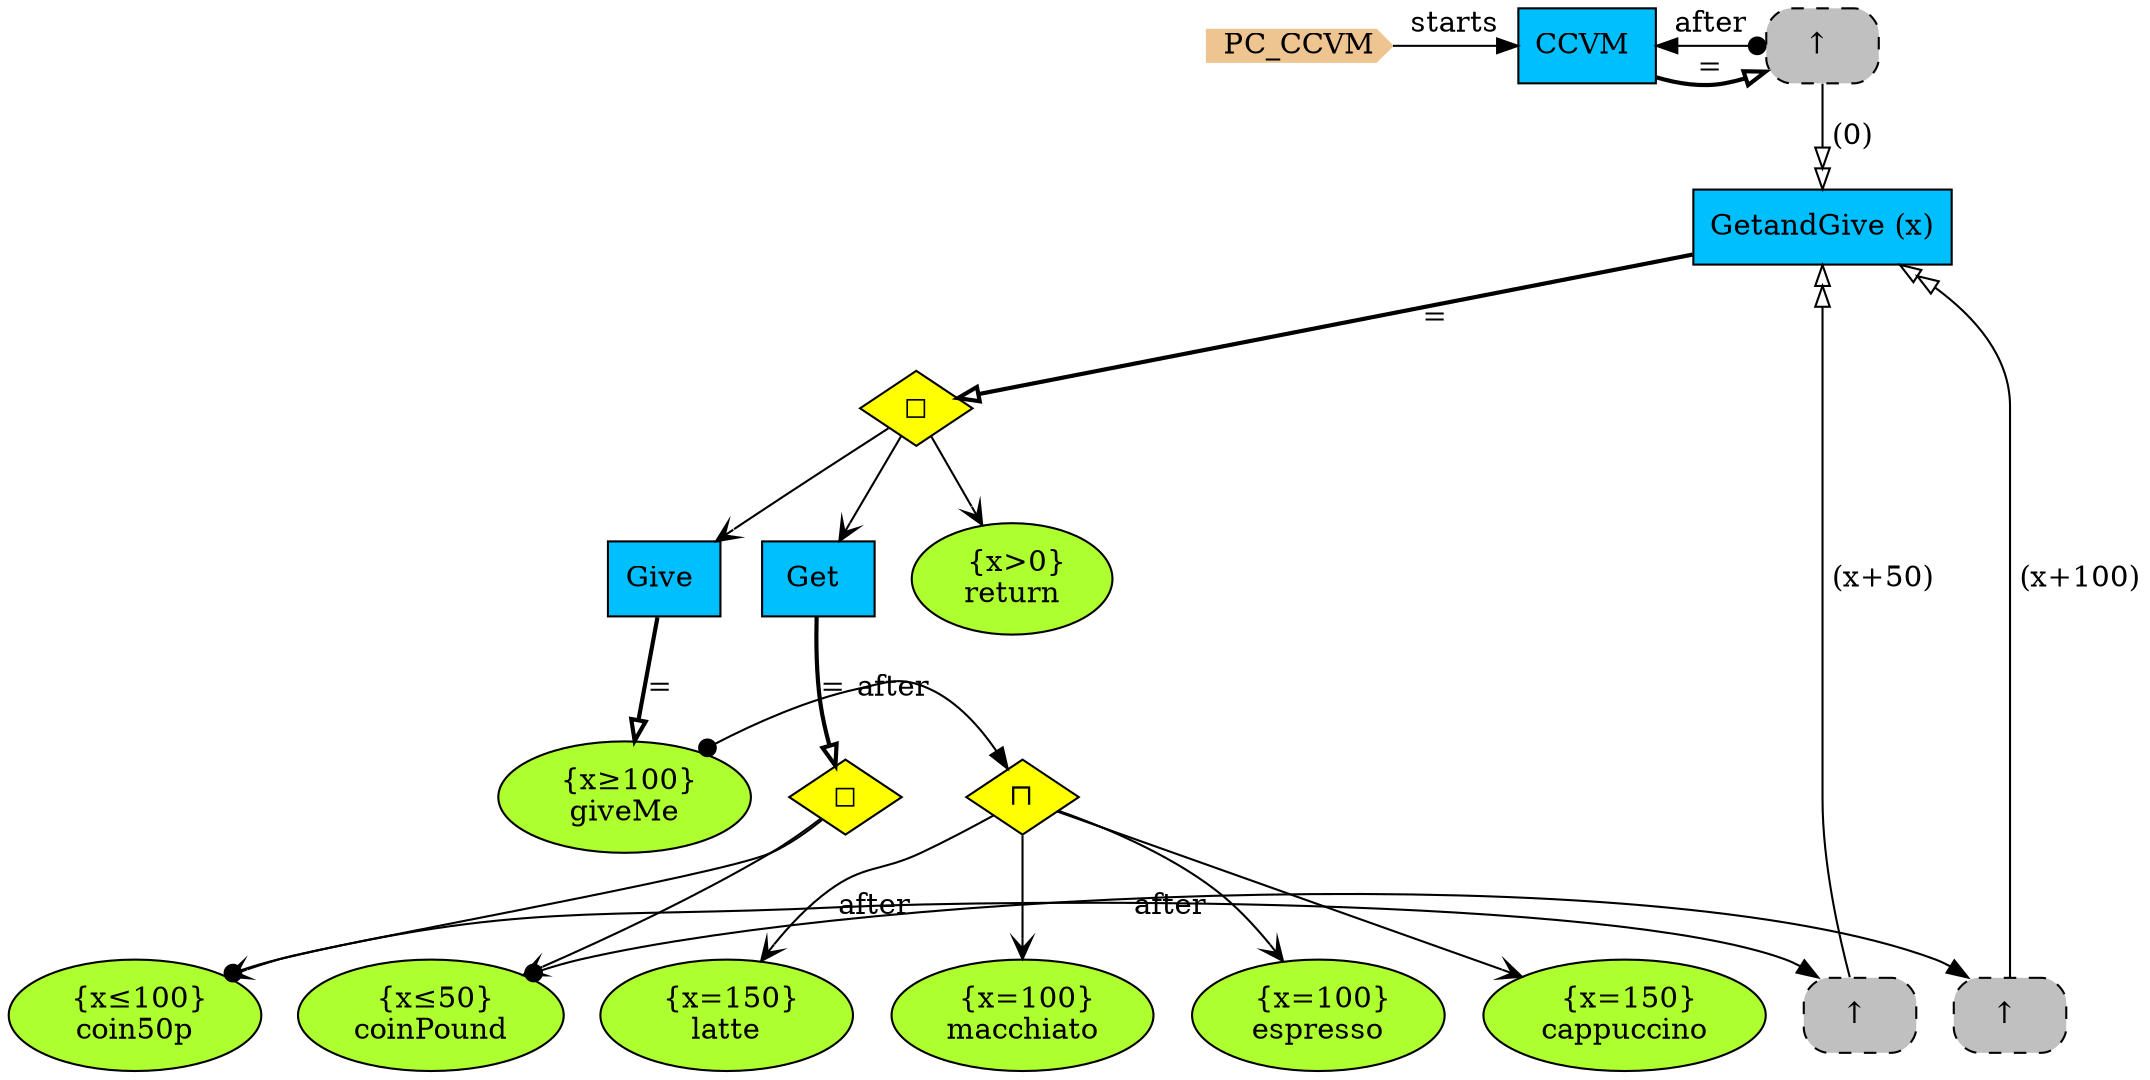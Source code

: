 digraph {

StartN_ [shape = cds,color=burlywood2,style=filled,height=.2,width=.2, label =PC_CCVM];
CCVM [shape=box,fillcolor=deepskyblue,style = filled,label="CCVM "];
GetandGive [shape=box,fillcolor=deepskyblue,style = filled,label="GetandGive (x)"];
OpGetandGive [shape=diamond,fillcolor=yellow,style=filled,label="◻︎"];
Get [shape=box,fillcolor=deepskyblue,style = filled,label="Get "];
return [shape=ellipse,fillcolor=greenyellow,style=filled,label=" {x>0}
return"];
espresso [shape=ellipse,fillcolor=greenyellow,style=filled,label=" {x=100}
espresso"];
cappuccino [shape=ellipse,fillcolor=greenyellow,style=filled,label=" {x=150}
cappuccino"];
coin50p [shape=ellipse,fillcolor=greenyellow,style=filled,label=" {x≤100}
coin50p"];
RefGot50p [shape=rectangle,fillcolor=gray,style="rounded,filled,dashed",label="↑ "];
RefGotPound [shape=rectangle,fillcolor=gray,style="rounded,filled,dashed",label="↑ "];
coinPound [shape=ellipse,fillcolor=greenyellow,style=filled,label=" {x≤50}
coinPound"];
latte [shape=ellipse,fillcolor=greenyellow,style=filled,label=" {x=150}
latte"];
macchiato [shape=ellipse,fillcolor=greenyellow,style=filled,label=" {x=100}
macchiato"];
OpGive [shape=diamond,fillcolor=yellow,style=filled,label="⊓"];
OpGet [shape=diamond,fillcolor=yellow,style=filled,label="◻︎"];
Give [shape=box,fillcolor=deepskyblue,style = filled,label="Give "];
giveMe [shape=ellipse,fillcolor=greenyellow,style=filled,label=" {x≥100}
giveMe"];
RefGetandGive [shape=rectangle,fillcolor=gray,style="rounded,filled,dashed",label="↑ "];

{rank=same;RefGotPound,coinPound}
{rank=same;OpGive,giveMe}
{rank=same;CCVM,RefGetandGive}
{rank=same;RefGot50p,coin50p}
{rank=same;CCVM,StartN_}

coinPound->RefGotPound[arrowtail=dot,dir=both,label="after"];
RefGotPound->GetandGive[arrowhead="normalnormal",fillcolor=white,label=" (x+100)"];
OpGet->coinPound[arrowhead="open"];
OpGive->latte[arrowhead="open"];
OpGive->macchiato[arrowhead="open"];
giveMe->OpGive[arrowtail=dot,dir=both,label="after"];
OpGetandGive->Give[arrowhead="open"];
RefGetandGive->CCVM[arrowtail=dot,dir=both,label="after"];
RefGetandGive->GetandGive[arrowhead="normalnormal",fillcolor=white,label=" (0)"];
OpGetandGive->Get[arrowhead="open"];
OpGetandGive->return[arrowhead="open"];
OpGive->espresso[arrowhead="open"];
OpGive->cappuccino[arrowhead="open"];
OpGet->coin50p[arrowhead="open"];
RefGot50p->GetandGive[arrowhead="normalnormal",fillcolor=white,label=" (x+50)"];
coin50p->RefGot50p[arrowtail=dot,dir=both,label="after"];
CCVM->RefGetandGive[arrowhead="onormal",penwidth=2,label="="];
GetandGive->OpGetandGive[arrowhead="onormal",penwidth=2,label="="];
Get->OpGet[arrowhead="onormal",penwidth=2,label="="];
Give->giveMe[arrowhead="onormal",penwidth=2,label="="];
StartN_->CCVM[label="starts"];
}